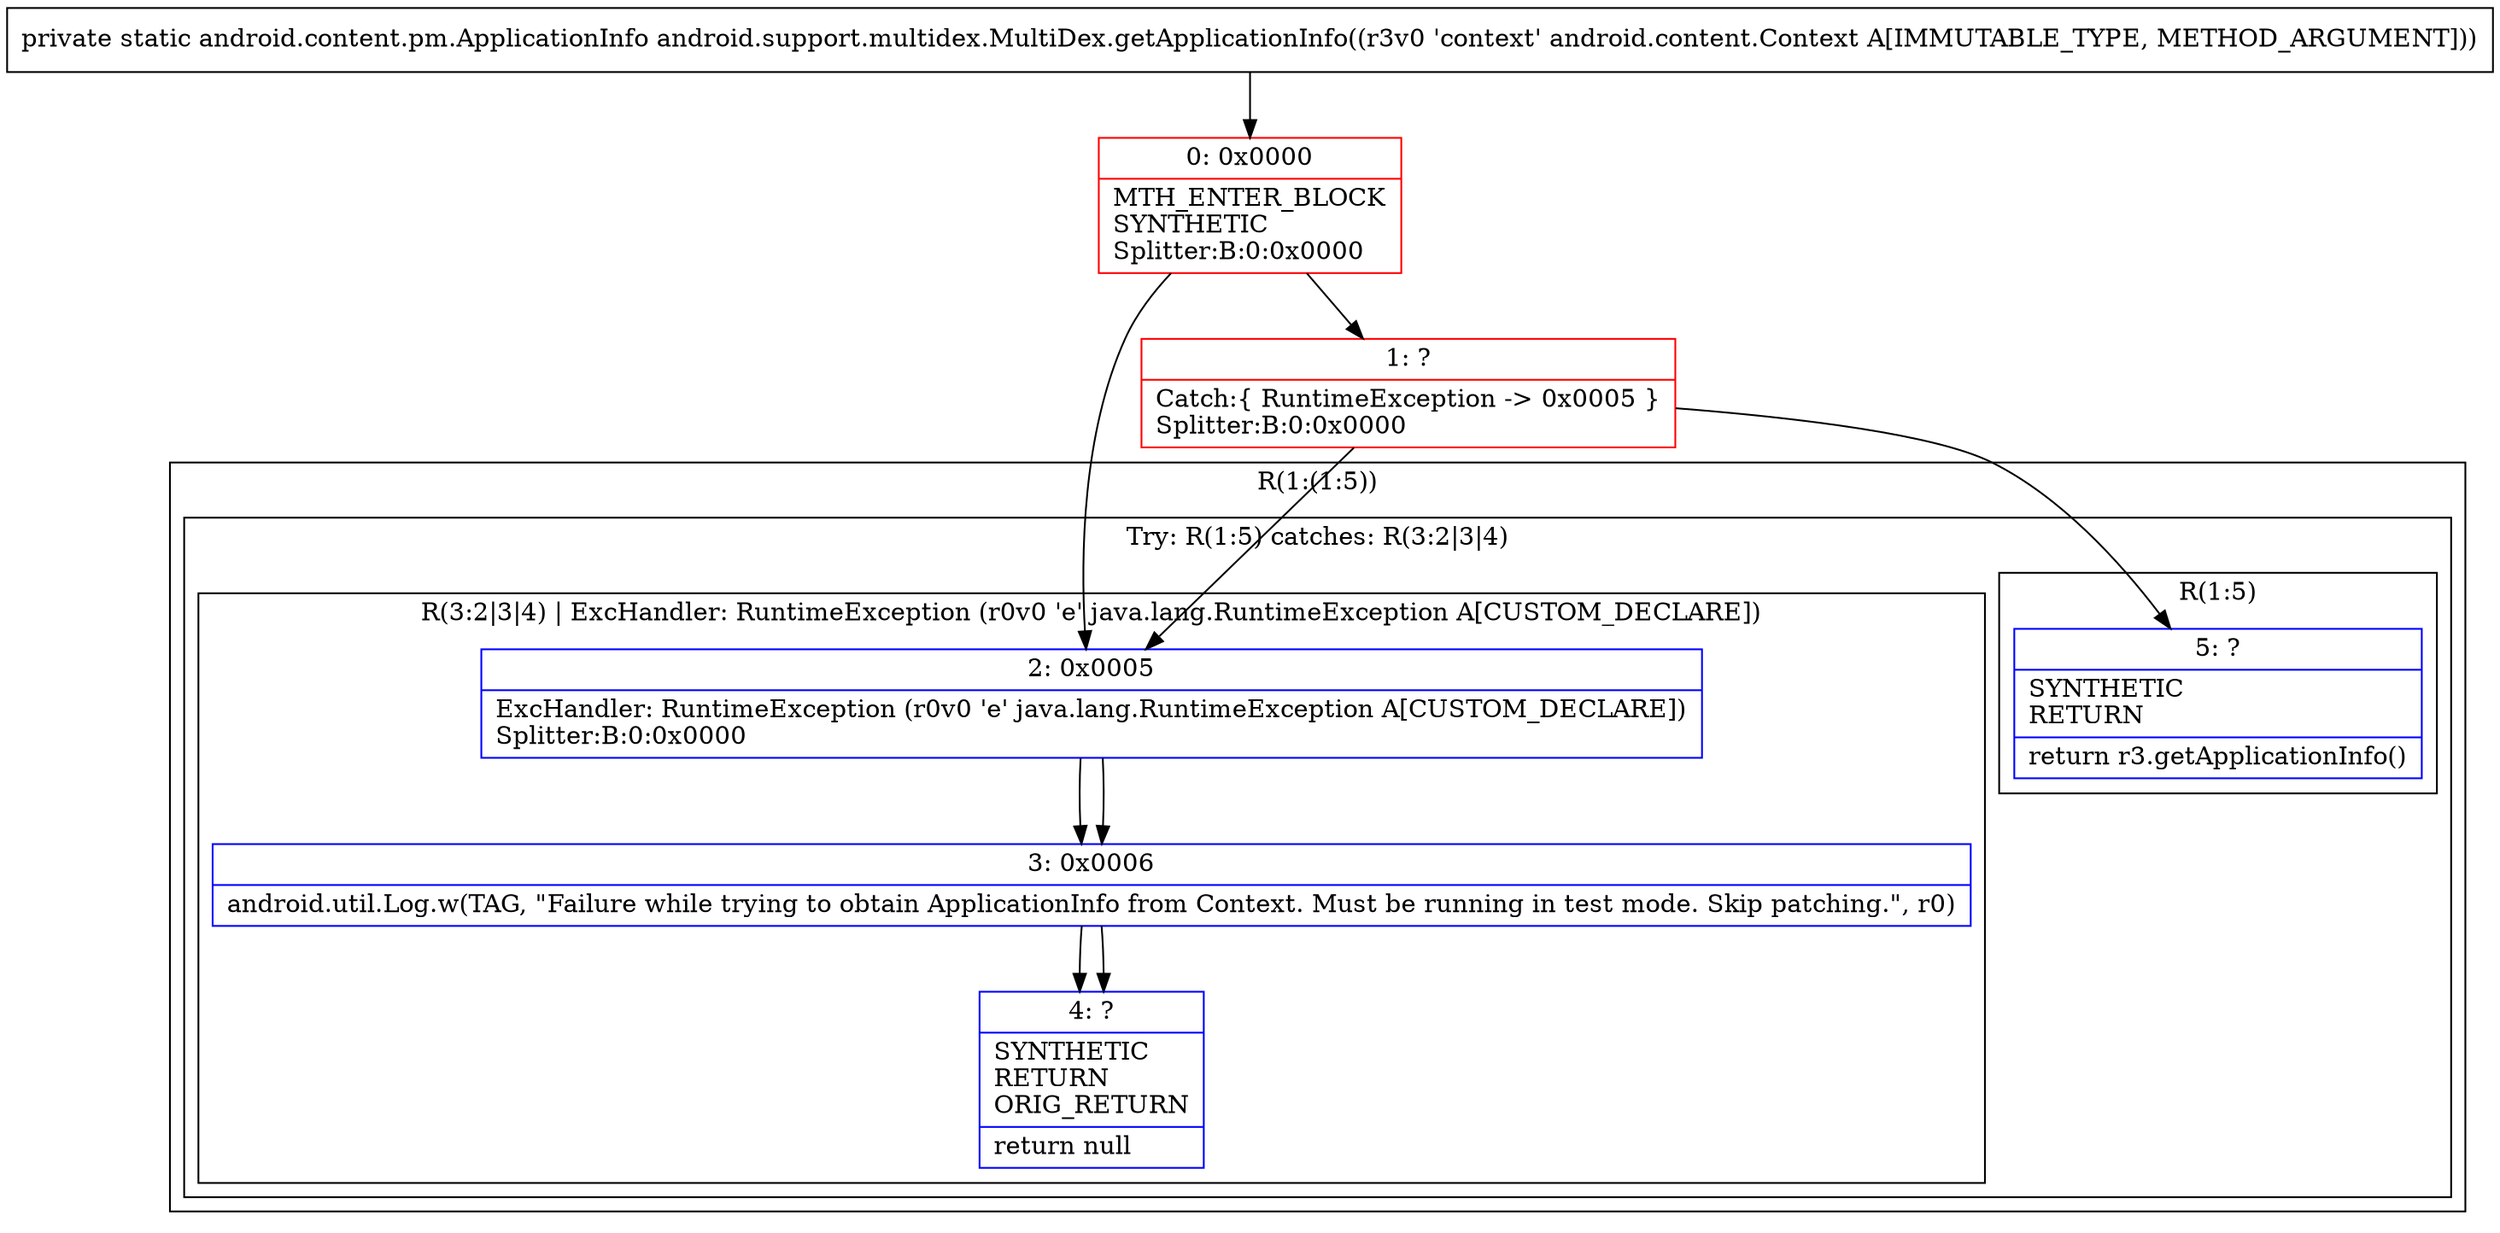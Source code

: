 digraph "CFG forandroid.support.multidex.MultiDex.getApplicationInfo(Landroid\/content\/Context;)Landroid\/content\/pm\/ApplicationInfo;" {
subgraph cluster_Region_825655249 {
label = "R(1:(1:5))";
node [shape=record,color=blue];
subgraph cluster_TryCatchRegion_950988615 {
label = "Try: R(1:5) catches: R(3:2|3|4)";
node [shape=record,color=blue];
subgraph cluster_Region_1028002551 {
label = "R(1:5)";
node [shape=record,color=blue];
Node_5 [shape=record,label="{5\:\ ?|SYNTHETIC\lRETURN\l|return r3.getApplicationInfo()\l}"];
}
subgraph cluster_Region_294640633 {
label = "R(3:2|3|4) | ExcHandler: RuntimeException (r0v0 'e' java.lang.RuntimeException A[CUSTOM_DECLARE])\l";
node [shape=record,color=blue];
Node_2 [shape=record,label="{2\:\ 0x0005|ExcHandler: RuntimeException (r0v0 'e' java.lang.RuntimeException A[CUSTOM_DECLARE])\lSplitter:B:0:0x0000\l}"];
Node_3 [shape=record,label="{3\:\ 0x0006|android.util.Log.w(TAG, \"Failure while trying to obtain ApplicationInfo from Context. Must be running in test mode. Skip patching.\", r0)\l}"];
Node_4 [shape=record,label="{4\:\ ?|SYNTHETIC\lRETURN\lORIG_RETURN\l|return null\l}"];
}
}
}
subgraph cluster_Region_294640633 {
label = "R(3:2|3|4) | ExcHandler: RuntimeException (r0v0 'e' java.lang.RuntimeException A[CUSTOM_DECLARE])\l";
node [shape=record,color=blue];
Node_2 [shape=record,label="{2\:\ 0x0005|ExcHandler: RuntimeException (r0v0 'e' java.lang.RuntimeException A[CUSTOM_DECLARE])\lSplitter:B:0:0x0000\l}"];
Node_3 [shape=record,label="{3\:\ 0x0006|android.util.Log.w(TAG, \"Failure while trying to obtain ApplicationInfo from Context. Must be running in test mode. Skip patching.\", r0)\l}"];
Node_4 [shape=record,label="{4\:\ ?|SYNTHETIC\lRETURN\lORIG_RETURN\l|return null\l}"];
}
Node_0 [shape=record,color=red,label="{0\:\ 0x0000|MTH_ENTER_BLOCK\lSYNTHETIC\lSplitter:B:0:0x0000\l}"];
Node_1 [shape=record,color=red,label="{1\:\ ?|Catch:\{ RuntimeException \-\> 0x0005 \}\lSplitter:B:0:0x0000\l}"];
MethodNode[shape=record,label="{private static android.content.pm.ApplicationInfo android.support.multidex.MultiDex.getApplicationInfo((r3v0 'context' android.content.Context A[IMMUTABLE_TYPE, METHOD_ARGUMENT])) }"];
MethodNode -> Node_0;
Node_2 -> Node_3;
Node_3 -> Node_4;
Node_2 -> Node_3;
Node_3 -> Node_4;
Node_0 -> Node_1;
Node_0 -> Node_2;
Node_1 -> Node_2;
Node_1 -> Node_5;
}

